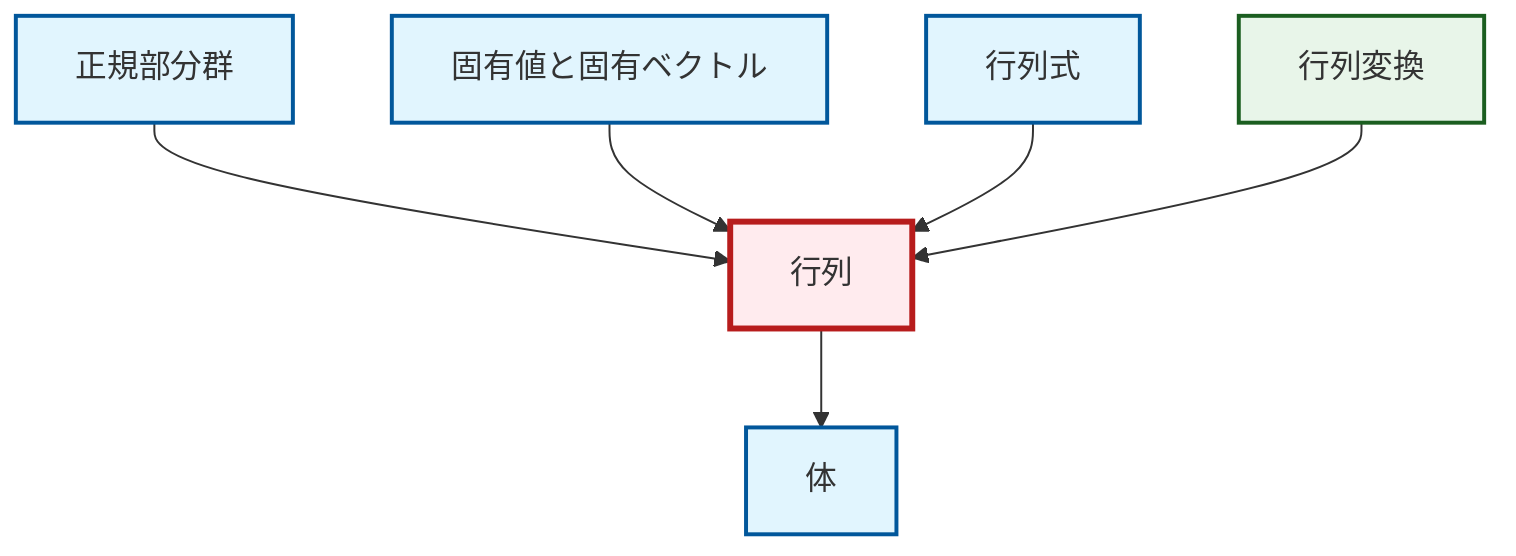 graph TD
    classDef definition fill:#e1f5fe,stroke:#01579b,stroke-width:2px
    classDef theorem fill:#f3e5f5,stroke:#4a148c,stroke-width:2px
    classDef axiom fill:#fff3e0,stroke:#e65100,stroke-width:2px
    classDef example fill:#e8f5e9,stroke:#1b5e20,stroke-width:2px
    classDef current fill:#ffebee,stroke:#b71c1c,stroke-width:3px
    ex-matrix-transformation["行列変換"]:::example
    def-matrix["行列"]:::definition
    def-normal-subgroup["正規部分群"]:::definition
    def-eigenvalue-eigenvector["固有値と固有ベクトル"]:::definition
    def-determinant["行列式"]:::definition
    def-field["体"]:::definition
    def-matrix --> def-field
    def-normal-subgroup --> def-matrix
    def-eigenvalue-eigenvector --> def-matrix
    def-determinant --> def-matrix
    ex-matrix-transformation --> def-matrix
    class def-matrix current
